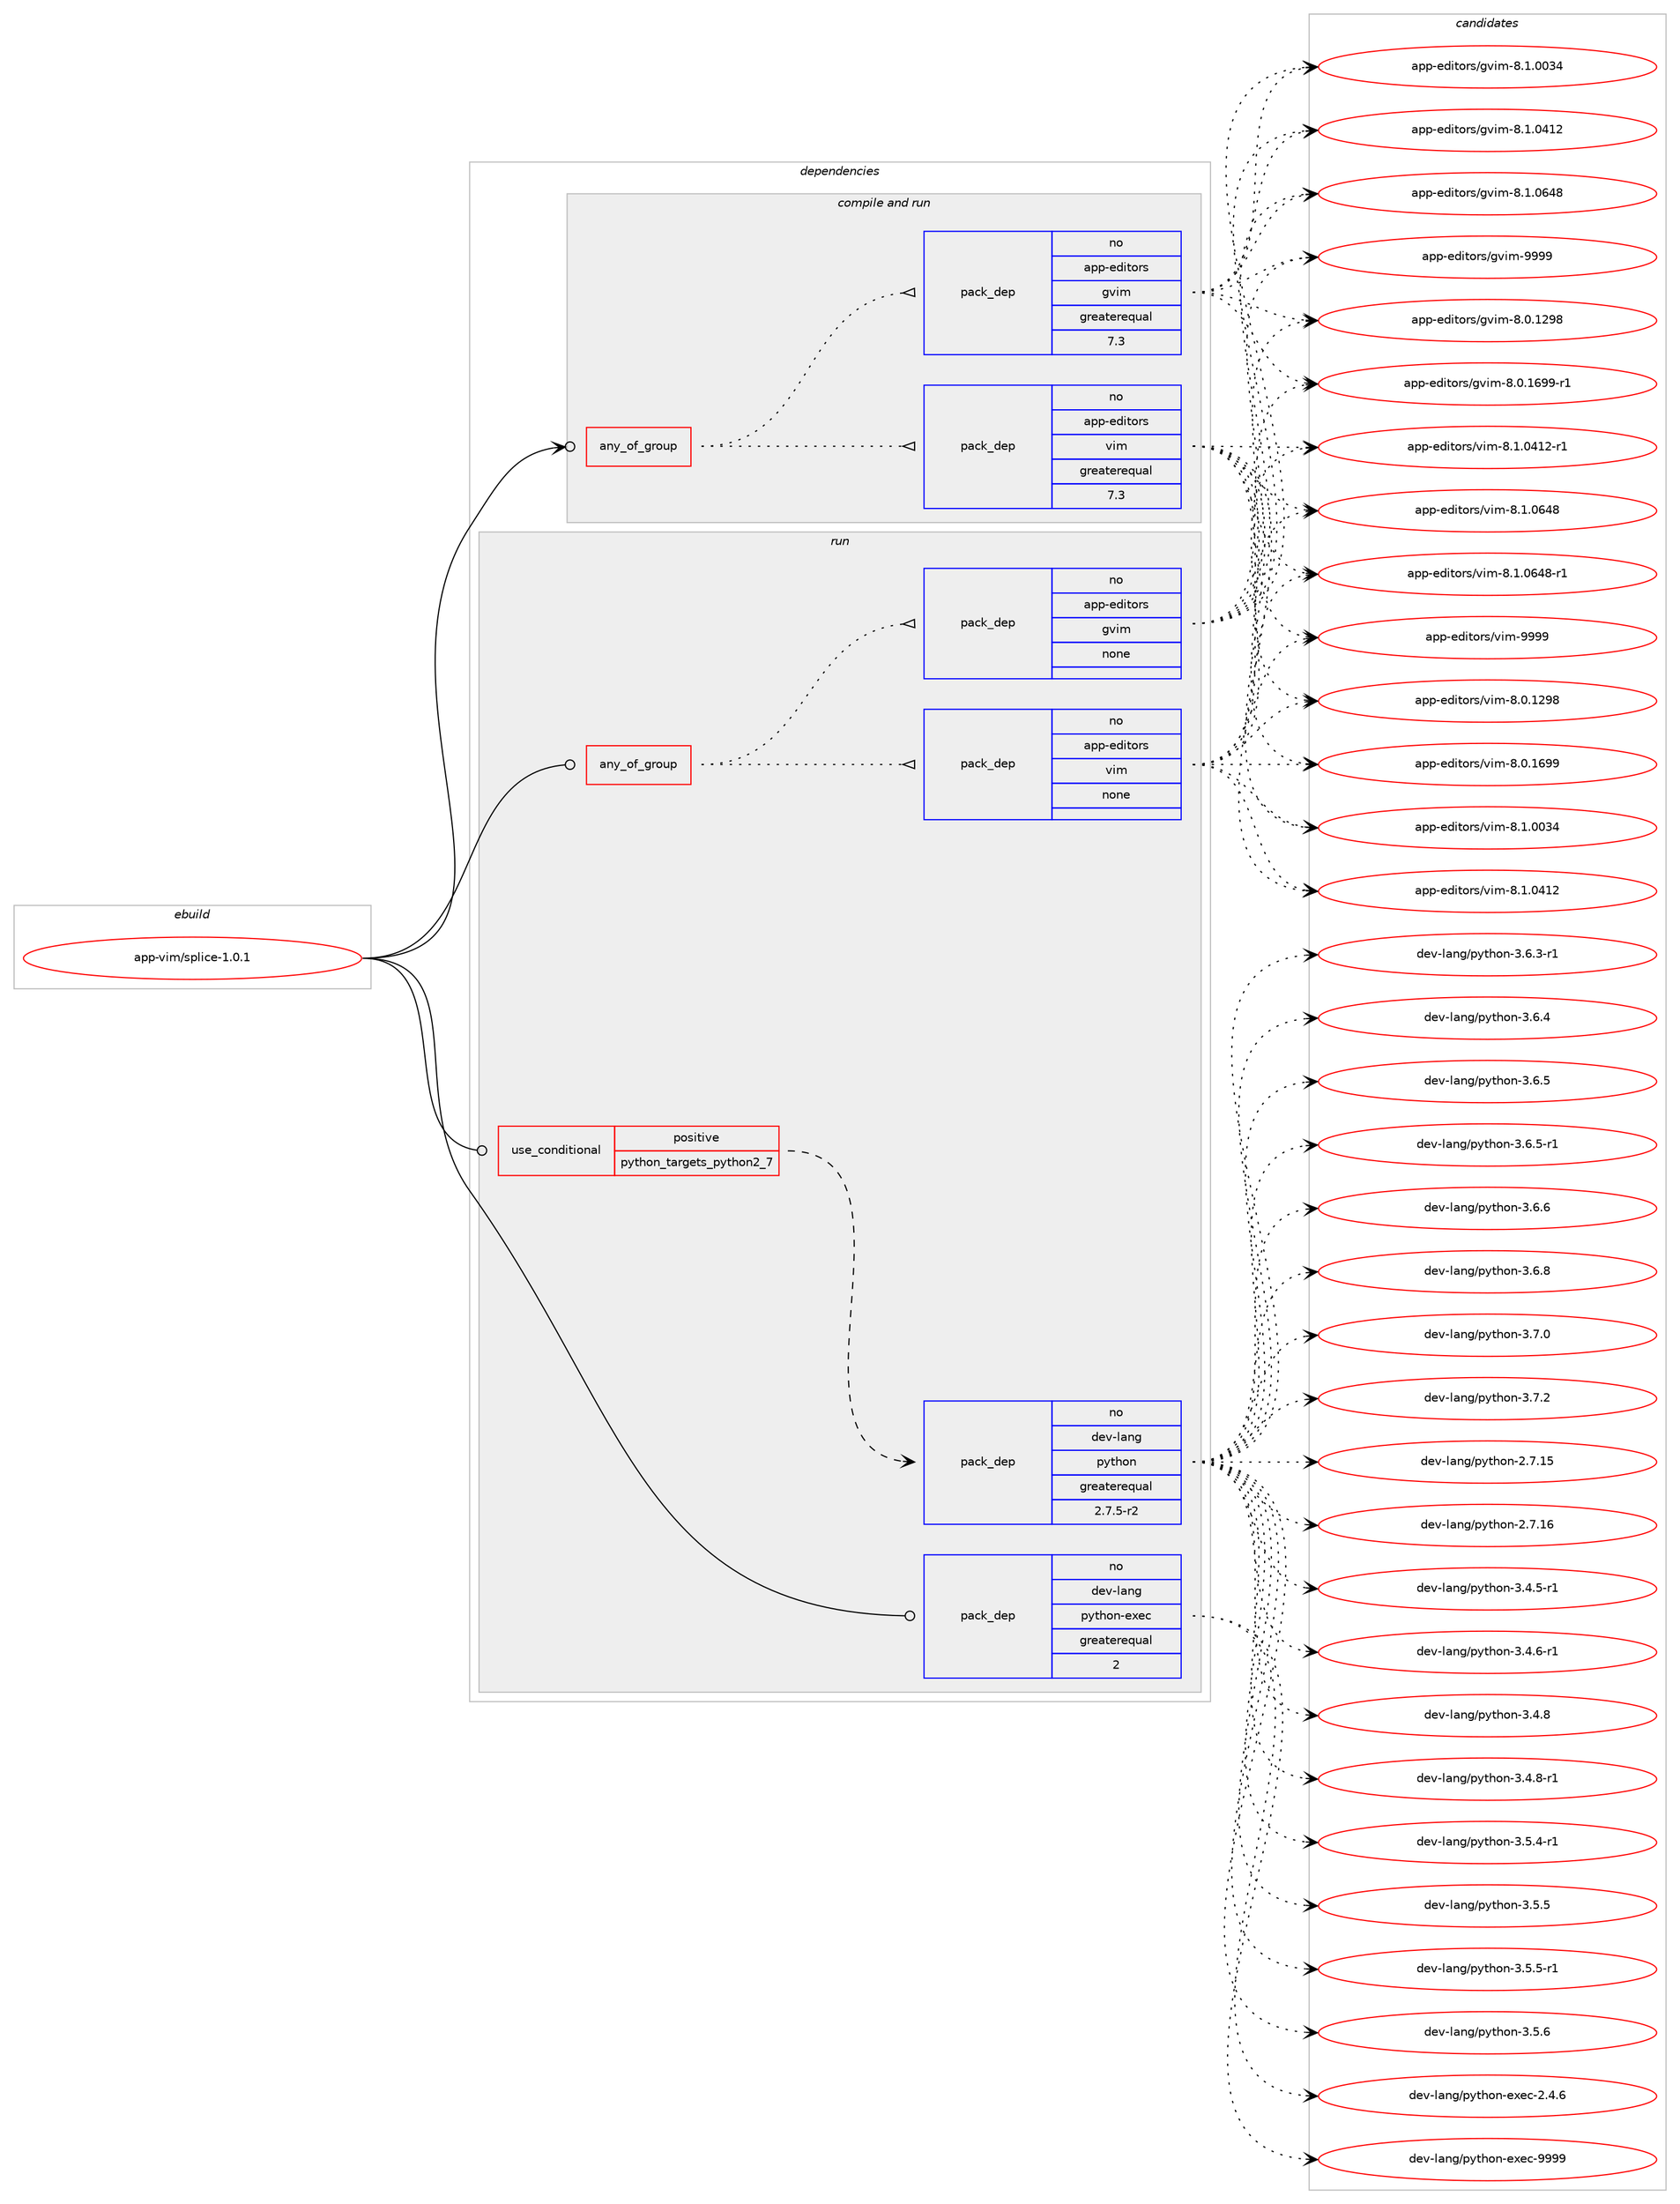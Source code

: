 digraph prolog {

# *************
# Graph options
# *************

newrank=true;
concentrate=true;
compound=true;
graph [rankdir=LR,fontname=Helvetica,fontsize=10,ranksep=1.5];#, ranksep=2.5, nodesep=0.2];
edge  [arrowhead=vee];
node  [fontname=Helvetica,fontsize=10];

# **********
# The ebuild
# **********

subgraph cluster_leftcol {
color=gray;
rank=same;
label=<<i>ebuild</i>>;
id [label="app-vim/splice-1.0.1", color=red, width=4, href="../app-vim/splice-1.0.1.svg"];
}

# ****************
# The dependencies
# ****************

subgraph cluster_midcol {
color=gray;
label=<<i>dependencies</i>>;
subgraph cluster_compile {
fillcolor="#eeeeee";
style=filled;
label=<<i>compile</i>>;
}
subgraph cluster_compileandrun {
fillcolor="#eeeeee";
style=filled;
label=<<i>compile and run</i>>;
subgraph any20216 {
dependency1314639 [label=<<TABLE BORDER="0" CELLBORDER="1" CELLSPACING="0" CELLPADDING="4"><TR><TD CELLPADDING="10">any_of_group</TD></TR></TABLE>>, shape=none, color=red];subgraph pack937462 {
dependency1314640 [label=<<TABLE BORDER="0" CELLBORDER="1" CELLSPACING="0" CELLPADDING="4" WIDTH="220"><TR><TD ROWSPAN="6" CELLPADDING="30">pack_dep</TD></TR><TR><TD WIDTH="110">no</TD></TR><TR><TD>app-editors</TD></TR><TR><TD>vim</TD></TR><TR><TD>greaterequal</TD></TR><TR><TD>7.3</TD></TR></TABLE>>, shape=none, color=blue];
}
dependency1314639:e -> dependency1314640:w [weight=20,style="dotted",arrowhead="oinv"];
subgraph pack937463 {
dependency1314641 [label=<<TABLE BORDER="0" CELLBORDER="1" CELLSPACING="0" CELLPADDING="4" WIDTH="220"><TR><TD ROWSPAN="6" CELLPADDING="30">pack_dep</TD></TR><TR><TD WIDTH="110">no</TD></TR><TR><TD>app-editors</TD></TR><TR><TD>gvim</TD></TR><TR><TD>greaterequal</TD></TR><TR><TD>7.3</TD></TR></TABLE>>, shape=none, color=blue];
}
dependency1314639:e -> dependency1314641:w [weight=20,style="dotted",arrowhead="oinv"];
}
id:e -> dependency1314639:w [weight=20,style="solid",arrowhead="odotvee"];
}
subgraph cluster_run {
fillcolor="#eeeeee";
style=filled;
label=<<i>run</i>>;
subgraph any20217 {
dependency1314642 [label=<<TABLE BORDER="0" CELLBORDER="1" CELLSPACING="0" CELLPADDING="4"><TR><TD CELLPADDING="10">any_of_group</TD></TR></TABLE>>, shape=none, color=red];subgraph pack937464 {
dependency1314643 [label=<<TABLE BORDER="0" CELLBORDER="1" CELLSPACING="0" CELLPADDING="4" WIDTH="220"><TR><TD ROWSPAN="6" CELLPADDING="30">pack_dep</TD></TR><TR><TD WIDTH="110">no</TD></TR><TR><TD>app-editors</TD></TR><TR><TD>vim</TD></TR><TR><TD>none</TD></TR><TR><TD></TD></TR></TABLE>>, shape=none, color=blue];
}
dependency1314642:e -> dependency1314643:w [weight=20,style="dotted",arrowhead="oinv"];
subgraph pack937465 {
dependency1314644 [label=<<TABLE BORDER="0" CELLBORDER="1" CELLSPACING="0" CELLPADDING="4" WIDTH="220"><TR><TD ROWSPAN="6" CELLPADDING="30">pack_dep</TD></TR><TR><TD WIDTH="110">no</TD></TR><TR><TD>app-editors</TD></TR><TR><TD>gvim</TD></TR><TR><TD>none</TD></TR><TR><TD></TD></TR></TABLE>>, shape=none, color=blue];
}
dependency1314642:e -> dependency1314644:w [weight=20,style="dotted",arrowhead="oinv"];
}
id:e -> dependency1314642:w [weight=20,style="solid",arrowhead="odot"];
subgraph cond356411 {
dependency1314645 [label=<<TABLE BORDER="0" CELLBORDER="1" CELLSPACING="0" CELLPADDING="4"><TR><TD ROWSPAN="3" CELLPADDING="10">use_conditional</TD></TR><TR><TD>positive</TD></TR><TR><TD>python_targets_python2_7</TD></TR></TABLE>>, shape=none, color=red];
subgraph pack937466 {
dependency1314646 [label=<<TABLE BORDER="0" CELLBORDER="1" CELLSPACING="0" CELLPADDING="4" WIDTH="220"><TR><TD ROWSPAN="6" CELLPADDING="30">pack_dep</TD></TR><TR><TD WIDTH="110">no</TD></TR><TR><TD>dev-lang</TD></TR><TR><TD>python</TD></TR><TR><TD>greaterequal</TD></TR><TR><TD>2.7.5-r2</TD></TR></TABLE>>, shape=none, color=blue];
}
dependency1314645:e -> dependency1314646:w [weight=20,style="dashed",arrowhead="vee"];
}
id:e -> dependency1314645:w [weight=20,style="solid",arrowhead="odot"];
subgraph pack937467 {
dependency1314647 [label=<<TABLE BORDER="0" CELLBORDER="1" CELLSPACING="0" CELLPADDING="4" WIDTH="220"><TR><TD ROWSPAN="6" CELLPADDING="30">pack_dep</TD></TR><TR><TD WIDTH="110">no</TD></TR><TR><TD>dev-lang</TD></TR><TR><TD>python-exec</TD></TR><TR><TD>greaterequal</TD></TR><TR><TD>2</TD></TR></TABLE>>, shape=none, color=blue];
}
id:e -> dependency1314647:w [weight=20,style="solid",arrowhead="odot"];
}
}

# **************
# The candidates
# **************

subgraph cluster_choices {
rank=same;
color=gray;
label=<<i>candidates</i>>;

subgraph choice937462 {
color=black;
nodesep=1;
choice971121124510110010511611111411547118105109455646484649505756 [label="app-editors/vim-8.0.1298", color=red, width=4,href="../app-editors/vim-8.0.1298.svg"];
choice971121124510110010511611111411547118105109455646484649545757 [label="app-editors/vim-8.0.1699", color=red, width=4,href="../app-editors/vim-8.0.1699.svg"];
choice971121124510110010511611111411547118105109455646494648485152 [label="app-editors/vim-8.1.0034", color=red, width=4,href="../app-editors/vim-8.1.0034.svg"];
choice971121124510110010511611111411547118105109455646494648524950 [label="app-editors/vim-8.1.0412", color=red, width=4,href="../app-editors/vim-8.1.0412.svg"];
choice9711211245101100105116111114115471181051094556464946485249504511449 [label="app-editors/vim-8.1.0412-r1", color=red, width=4,href="../app-editors/vim-8.1.0412-r1.svg"];
choice971121124510110010511611111411547118105109455646494648545256 [label="app-editors/vim-8.1.0648", color=red, width=4,href="../app-editors/vim-8.1.0648.svg"];
choice9711211245101100105116111114115471181051094556464946485452564511449 [label="app-editors/vim-8.1.0648-r1", color=red, width=4,href="../app-editors/vim-8.1.0648-r1.svg"];
choice9711211245101100105116111114115471181051094557575757 [label="app-editors/vim-9999", color=red, width=4,href="../app-editors/vim-9999.svg"];
dependency1314640:e -> choice971121124510110010511611111411547118105109455646484649505756:w [style=dotted,weight="100"];
dependency1314640:e -> choice971121124510110010511611111411547118105109455646484649545757:w [style=dotted,weight="100"];
dependency1314640:e -> choice971121124510110010511611111411547118105109455646494648485152:w [style=dotted,weight="100"];
dependency1314640:e -> choice971121124510110010511611111411547118105109455646494648524950:w [style=dotted,weight="100"];
dependency1314640:e -> choice9711211245101100105116111114115471181051094556464946485249504511449:w [style=dotted,weight="100"];
dependency1314640:e -> choice971121124510110010511611111411547118105109455646494648545256:w [style=dotted,weight="100"];
dependency1314640:e -> choice9711211245101100105116111114115471181051094556464946485452564511449:w [style=dotted,weight="100"];
dependency1314640:e -> choice9711211245101100105116111114115471181051094557575757:w [style=dotted,weight="100"];
}
subgraph choice937463 {
color=black;
nodesep=1;
choice971121124510110010511611111411547103118105109455646484649505756 [label="app-editors/gvim-8.0.1298", color=red, width=4,href="../app-editors/gvim-8.0.1298.svg"];
choice9711211245101100105116111114115471031181051094556464846495457574511449 [label="app-editors/gvim-8.0.1699-r1", color=red, width=4,href="../app-editors/gvim-8.0.1699-r1.svg"];
choice971121124510110010511611111411547103118105109455646494648485152 [label="app-editors/gvim-8.1.0034", color=red, width=4,href="../app-editors/gvim-8.1.0034.svg"];
choice971121124510110010511611111411547103118105109455646494648524950 [label="app-editors/gvim-8.1.0412", color=red, width=4,href="../app-editors/gvim-8.1.0412.svg"];
choice971121124510110010511611111411547103118105109455646494648545256 [label="app-editors/gvim-8.1.0648", color=red, width=4,href="../app-editors/gvim-8.1.0648.svg"];
choice9711211245101100105116111114115471031181051094557575757 [label="app-editors/gvim-9999", color=red, width=4,href="../app-editors/gvim-9999.svg"];
dependency1314641:e -> choice971121124510110010511611111411547103118105109455646484649505756:w [style=dotted,weight="100"];
dependency1314641:e -> choice9711211245101100105116111114115471031181051094556464846495457574511449:w [style=dotted,weight="100"];
dependency1314641:e -> choice971121124510110010511611111411547103118105109455646494648485152:w [style=dotted,weight="100"];
dependency1314641:e -> choice971121124510110010511611111411547103118105109455646494648524950:w [style=dotted,weight="100"];
dependency1314641:e -> choice971121124510110010511611111411547103118105109455646494648545256:w [style=dotted,weight="100"];
dependency1314641:e -> choice9711211245101100105116111114115471031181051094557575757:w [style=dotted,weight="100"];
}
subgraph choice937464 {
color=black;
nodesep=1;
choice971121124510110010511611111411547118105109455646484649505756 [label="app-editors/vim-8.0.1298", color=red, width=4,href="../app-editors/vim-8.0.1298.svg"];
choice971121124510110010511611111411547118105109455646484649545757 [label="app-editors/vim-8.0.1699", color=red, width=4,href="../app-editors/vim-8.0.1699.svg"];
choice971121124510110010511611111411547118105109455646494648485152 [label="app-editors/vim-8.1.0034", color=red, width=4,href="../app-editors/vim-8.1.0034.svg"];
choice971121124510110010511611111411547118105109455646494648524950 [label="app-editors/vim-8.1.0412", color=red, width=4,href="../app-editors/vim-8.1.0412.svg"];
choice9711211245101100105116111114115471181051094556464946485249504511449 [label="app-editors/vim-8.1.0412-r1", color=red, width=4,href="../app-editors/vim-8.1.0412-r1.svg"];
choice971121124510110010511611111411547118105109455646494648545256 [label="app-editors/vim-8.1.0648", color=red, width=4,href="../app-editors/vim-8.1.0648.svg"];
choice9711211245101100105116111114115471181051094556464946485452564511449 [label="app-editors/vim-8.1.0648-r1", color=red, width=4,href="../app-editors/vim-8.1.0648-r1.svg"];
choice9711211245101100105116111114115471181051094557575757 [label="app-editors/vim-9999", color=red, width=4,href="../app-editors/vim-9999.svg"];
dependency1314643:e -> choice971121124510110010511611111411547118105109455646484649505756:w [style=dotted,weight="100"];
dependency1314643:e -> choice971121124510110010511611111411547118105109455646484649545757:w [style=dotted,weight="100"];
dependency1314643:e -> choice971121124510110010511611111411547118105109455646494648485152:w [style=dotted,weight="100"];
dependency1314643:e -> choice971121124510110010511611111411547118105109455646494648524950:w [style=dotted,weight="100"];
dependency1314643:e -> choice9711211245101100105116111114115471181051094556464946485249504511449:w [style=dotted,weight="100"];
dependency1314643:e -> choice971121124510110010511611111411547118105109455646494648545256:w [style=dotted,weight="100"];
dependency1314643:e -> choice9711211245101100105116111114115471181051094556464946485452564511449:w [style=dotted,weight="100"];
dependency1314643:e -> choice9711211245101100105116111114115471181051094557575757:w [style=dotted,weight="100"];
}
subgraph choice937465 {
color=black;
nodesep=1;
choice971121124510110010511611111411547103118105109455646484649505756 [label="app-editors/gvim-8.0.1298", color=red, width=4,href="../app-editors/gvim-8.0.1298.svg"];
choice9711211245101100105116111114115471031181051094556464846495457574511449 [label="app-editors/gvim-8.0.1699-r1", color=red, width=4,href="../app-editors/gvim-8.0.1699-r1.svg"];
choice971121124510110010511611111411547103118105109455646494648485152 [label="app-editors/gvim-8.1.0034", color=red, width=4,href="../app-editors/gvim-8.1.0034.svg"];
choice971121124510110010511611111411547103118105109455646494648524950 [label="app-editors/gvim-8.1.0412", color=red, width=4,href="../app-editors/gvim-8.1.0412.svg"];
choice971121124510110010511611111411547103118105109455646494648545256 [label="app-editors/gvim-8.1.0648", color=red, width=4,href="../app-editors/gvim-8.1.0648.svg"];
choice9711211245101100105116111114115471031181051094557575757 [label="app-editors/gvim-9999", color=red, width=4,href="../app-editors/gvim-9999.svg"];
dependency1314644:e -> choice971121124510110010511611111411547103118105109455646484649505756:w [style=dotted,weight="100"];
dependency1314644:e -> choice9711211245101100105116111114115471031181051094556464846495457574511449:w [style=dotted,weight="100"];
dependency1314644:e -> choice971121124510110010511611111411547103118105109455646494648485152:w [style=dotted,weight="100"];
dependency1314644:e -> choice971121124510110010511611111411547103118105109455646494648524950:w [style=dotted,weight="100"];
dependency1314644:e -> choice971121124510110010511611111411547103118105109455646494648545256:w [style=dotted,weight="100"];
dependency1314644:e -> choice9711211245101100105116111114115471031181051094557575757:w [style=dotted,weight="100"];
}
subgraph choice937466 {
color=black;
nodesep=1;
choice10010111845108971101034711212111610411111045504655464953 [label="dev-lang/python-2.7.15", color=red, width=4,href="../dev-lang/python-2.7.15.svg"];
choice10010111845108971101034711212111610411111045504655464954 [label="dev-lang/python-2.7.16", color=red, width=4,href="../dev-lang/python-2.7.16.svg"];
choice1001011184510897110103471121211161041111104551465246534511449 [label="dev-lang/python-3.4.5-r1", color=red, width=4,href="../dev-lang/python-3.4.5-r1.svg"];
choice1001011184510897110103471121211161041111104551465246544511449 [label="dev-lang/python-3.4.6-r1", color=red, width=4,href="../dev-lang/python-3.4.6-r1.svg"];
choice100101118451089711010347112121116104111110455146524656 [label="dev-lang/python-3.4.8", color=red, width=4,href="../dev-lang/python-3.4.8.svg"];
choice1001011184510897110103471121211161041111104551465246564511449 [label="dev-lang/python-3.4.8-r1", color=red, width=4,href="../dev-lang/python-3.4.8-r1.svg"];
choice1001011184510897110103471121211161041111104551465346524511449 [label="dev-lang/python-3.5.4-r1", color=red, width=4,href="../dev-lang/python-3.5.4-r1.svg"];
choice100101118451089711010347112121116104111110455146534653 [label="dev-lang/python-3.5.5", color=red, width=4,href="../dev-lang/python-3.5.5.svg"];
choice1001011184510897110103471121211161041111104551465346534511449 [label="dev-lang/python-3.5.5-r1", color=red, width=4,href="../dev-lang/python-3.5.5-r1.svg"];
choice100101118451089711010347112121116104111110455146534654 [label="dev-lang/python-3.5.6", color=red, width=4,href="../dev-lang/python-3.5.6.svg"];
choice1001011184510897110103471121211161041111104551465446514511449 [label="dev-lang/python-3.6.3-r1", color=red, width=4,href="../dev-lang/python-3.6.3-r1.svg"];
choice100101118451089711010347112121116104111110455146544652 [label="dev-lang/python-3.6.4", color=red, width=4,href="../dev-lang/python-3.6.4.svg"];
choice100101118451089711010347112121116104111110455146544653 [label="dev-lang/python-3.6.5", color=red, width=4,href="../dev-lang/python-3.6.5.svg"];
choice1001011184510897110103471121211161041111104551465446534511449 [label="dev-lang/python-3.6.5-r1", color=red, width=4,href="../dev-lang/python-3.6.5-r1.svg"];
choice100101118451089711010347112121116104111110455146544654 [label="dev-lang/python-3.6.6", color=red, width=4,href="../dev-lang/python-3.6.6.svg"];
choice100101118451089711010347112121116104111110455146544656 [label="dev-lang/python-3.6.8", color=red, width=4,href="../dev-lang/python-3.6.8.svg"];
choice100101118451089711010347112121116104111110455146554648 [label="dev-lang/python-3.7.0", color=red, width=4,href="../dev-lang/python-3.7.0.svg"];
choice100101118451089711010347112121116104111110455146554650 [label="dev-lang/python-3.7.2", color=red, width=4,href="../dev-lang/python-3.7.2.svg"];
dependency1314646:e -> choice10010111845108971101034711212111610411111045504655464953:w [style=dotted,weight="100"];
dependency1314646:e -> choice10010111845108971101034711212111610411111045504655464954:w [style=dotted,weight="100"];
dependency1314646:e -> choice1001011184510897110103471121211161041111104551465246534511449:w [style=dotted,weight="100"];
dependency1314646:e -> choice1001011184510897110103471121211161041111104551465246544511449:w [style=dotted,weight="100"];
dependency1314646:e -> choice100101118451089711010347112121116104111110455146524656:w [style=dotted,weight="100"];
dependency1314646:e -> choice1001011184510897110103471121211161041111104551465246564511449:w [style=dotted,weight="100"];
dependency1314646:e -> choice1001011184510897110103471121211161041111104551465346524511449:w [style=dotted,weight="100"];
dependency1314646:e -> choice100101118451089711010347112121116104111110455146534653:w [style=dotted,weight="100"];
dependency1314646:e -> choice1001011184510897110103471121211161041111104551465346534511449:w [style=dotted,weight="100"];
dependency1314646:e -> choice100101118451089711010347112121116104111110455146534654:w [style=dotted,weight="100"];
dependency1314646:e -> choice1001011184510897110103471121211161041111104551465446514511449:w [style=dotted,weight="100"];
dependency1314646:e -> choice100101118451089711010347112121116104111110455146544652:w [style=dotted,weight="100"];
dependency1314646:e -> choice100101118451089711010347112121116104111110455146544653:w [style=dotted,weight="100"];
dependency1314646:e -> choice1001011184510897110103471121211161041111104551465446534511449:w [style=dotted,weight="100"];
dependency1314646:e -> choice100101118451089711010347112121116104111110455146544654:w [style=dotted,weight="100"];
dependency1314646:e -> choice100101118451089711010347112121116104111110455146544656:w [style=dotted,weight="100"];
dependency1314646:e -> choice100101118451089711010347112121116104111110455146554648:w [style=dotted,weight="100"];
dependency1314646:e -> choice100101118451089711010347112121116104111110455146554650:w [style=dotted,weight="100"];
}
subgraph choice937467 {
color=black;
nodesep=1;
choice1001011184510897110103471121211161041111104510112010199455046524654 [label="dev-lang/python-exec-2.4.6", color=red, width=4,href="../dev-lang/python-exec-2.4.6.svg"];
choice10010111845108971101034711212111610411111045101120101994557575757 [label="dev-lang/python-exec-9999", color=red, width=4,href="../dev-lang/python-exec-9999.svg"];
dependency1314647:e -> choice1001011184510897110103471121211161041111104510112010199455046524654:w [style=dotted,weight="100"];
dependency1314647:e -> choice10010111845108971101034711212111610411111045101120101994557575757:w [style=dotted,weight="100"];
}
}

}
